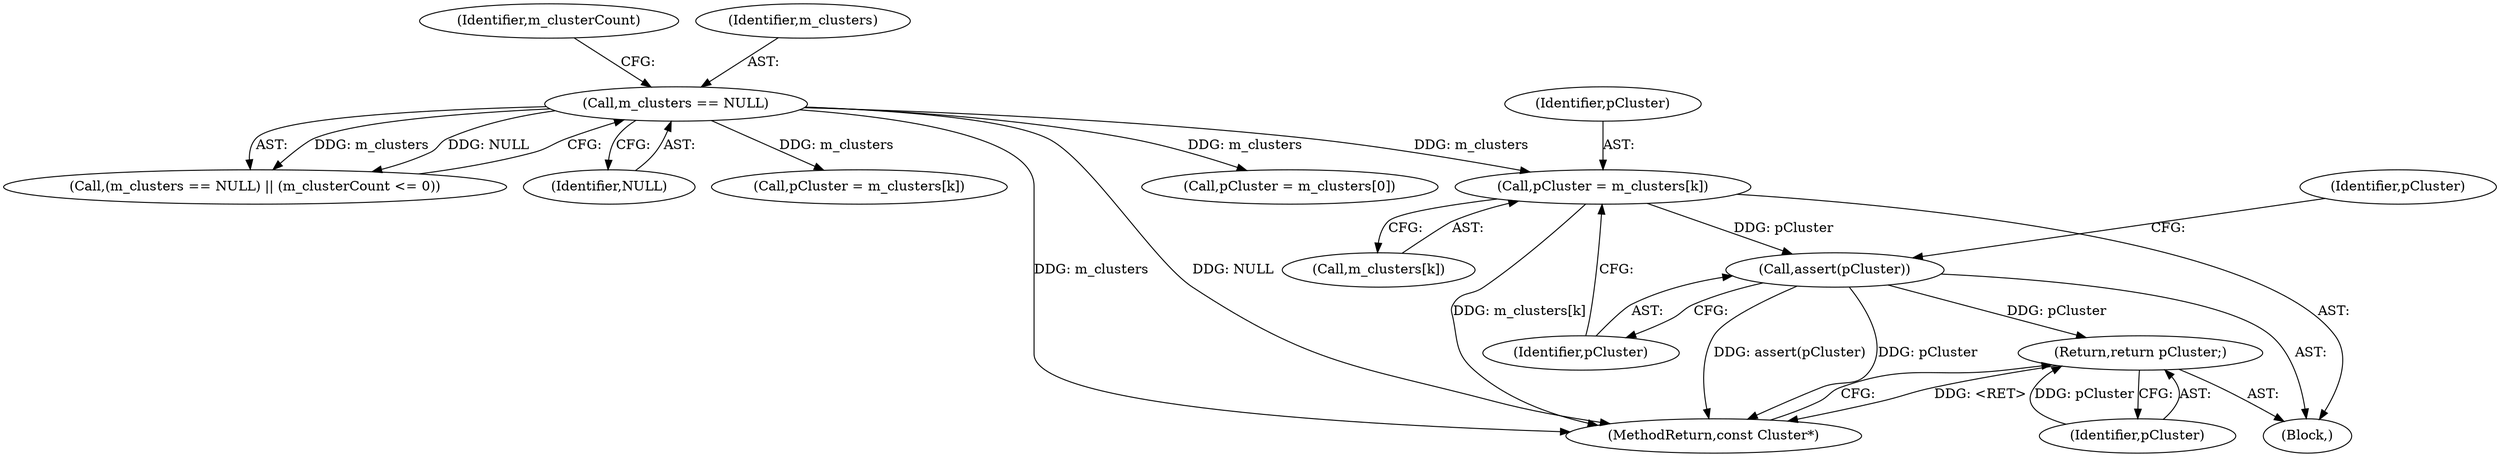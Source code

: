 digraph "1_Android_04839626ed859623901ebd3a5fd483982186b59d_41@array" {
"1000213" [label="(Call,pCluster = m_clusters[k])"];
"1000105" [label="(Call,m_clusters == NULL)"];
"1000218" [label="(Call,assert(pCluster))"];
"1000230" [label="(Return,return pCluster;)"];
"1000230" [label="(Return,return pCluster;)"];
"1000215" [label="(Call,m_clusters[k])"];
"1000115" [label="(Call,pCluster = m_clusters[0])"];
"1000104" [label="(Call,(m_clusters == NULL) || (m_clusterCount <= 0))"];
"1000213" [label="(Call,pCluster = m_clusters[k])"];
"1000107" [label="(Identifier,NULL)"];
"1000109" [label="(Identifier,m_clusterCount)"];
"1000218" [label="(Call,assert(pCluster))"];
"1000231" [label="(Identifier,pCluster)"];
"1000105" [label="(Call,m_clusters == NULL)"];
"1000219" [label="(Identifier,pCluster)"];
"1000161" [label="(Call,pCluster = m_clusters[k])"];
"1000106" [label="(Identifier,m_clusters)"];
"1000102" [label="(Block,)"];
"1000232" [label="(MethodReturn,const Cluster*)"];
"1000214" [label="(Identifier,pCluster)"];
"1000223" [label="(Identifier,pCluster)"];
"1000213" -> "1000102"  [label="AST: "];
"1000213" -> "1000215"  [label="CFG: "];
"1000214" -> "1000213"  [label="AST: "];
"1000215" -> "1000213"  [label="AST: "];
"1000219" -> "1000213"  [label="CFG: "];
"1000213" -> "1000232"  [label="DDG: m_clusters[k]"];
"1000105" -> "1000213"  [label="DDG: m_clusters"];
"1000213" -> "1000218"  [label="DDG: pCluster"];
"1000105" -> "1000104"  [label="AST: "];
"1000105" -> "1000107"  [label="CFG: "];
"1000106" -> "1000105"  [label="AST: "];
"1000107" -> "1000105"  [label="AST: "];
"1000109" -> "1000105"  [label="CFG: "];
"1000104" -> "1000105"  [label="CFG: "];
"1000105" -> "1000232"  [label="DDG: NULL"];
"1000105" -> "1000232"  [label="DDG: m_clusters"];
"1000105" -> "1000104"  [label="DDG: m_clusters"];
"1000105" -> "1000104"  [label="DDG: NULL"];
"1000105" -> "1000115"  [label="DDG: m_clusters"];
"1000105" -> "1000161"  [label="DDG: m_clusters"];
"1000218" -> "1000102"  [label="AST: "];
"1000218" -> "1000219"  [label="CFG: "];
"1000219" -> "1000218"  [label="AST: "];
"1000223" -> "1000218"  [label="CFG: "];
"1000218" -> "1000232"  [label="DDG: pCluster"];
"1000218" -> "1000232"  [label="DDG: assert(pCluster)"];
"1000218" -> "1000230"  [label="DDG: pCluster"];
"1000230" -> "1000102"  [label="AST: "];
"1000230" -> "1000231"  [label="CFG: "];
"1000231" -> "1000230"  [label="AST: "];
"1000232" -> "1000230"  [label="CFG: "];
"1000230" -> "1000232"  [label="DDG: <RET>"];
"1000231" -> "1000230"  [label="DDG: pCluster"];
}
